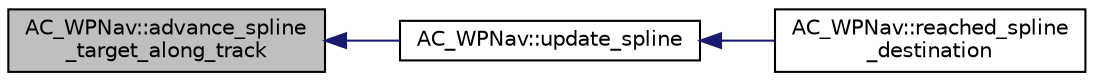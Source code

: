 digraph "AC_WPNav::advance_spline_target_along_track"
{
 // INTERACTIVE_SVG=YES
  edge [fontname="Helvetica",fontsize="10",labelfontname="Helvetica",labelfontsize="10"];
  node [fontname="Helvetica",fontsize="10",shape=record];
  rankdir="LR";
  Node1 [label="AC_WPNav::advance_spline\l_target_along_track",height=0.2,width=0.4,color="black", fillcolor="grey75", style="filled", fontcolor="black"];
  Node1 -> Node2 [dir="back",color="midnightblue",fontsize="10",style="solid",fontname="Helvetica"];
  Node2 [label="AC_WPNav::update_spline",height=0.2,width=0.4,color="black", fillcolor="white", style="filled",URL="$classAC__WPNav.html#acc138e7bc6435087ab308896358de6a3",tooltip="update_spline - update spline controller "];
  Node2 -> Node3 [dir="back",color="midnightblue",fontsize="10",style="solid",fontname="Helvetica"];
  Node3 [label="AC_WPNav::reached_spline\l_destination",height=0.2,width=0.4,color="black", fillcolor="white", style="filled",URL="$classAC__WPNav.html#a3169a6fb417742e33c3a5197bb7a6c6d",tooltip="reached_spline_destination - true when we have come within RADIUS cm of the waypoint ..."];
}
